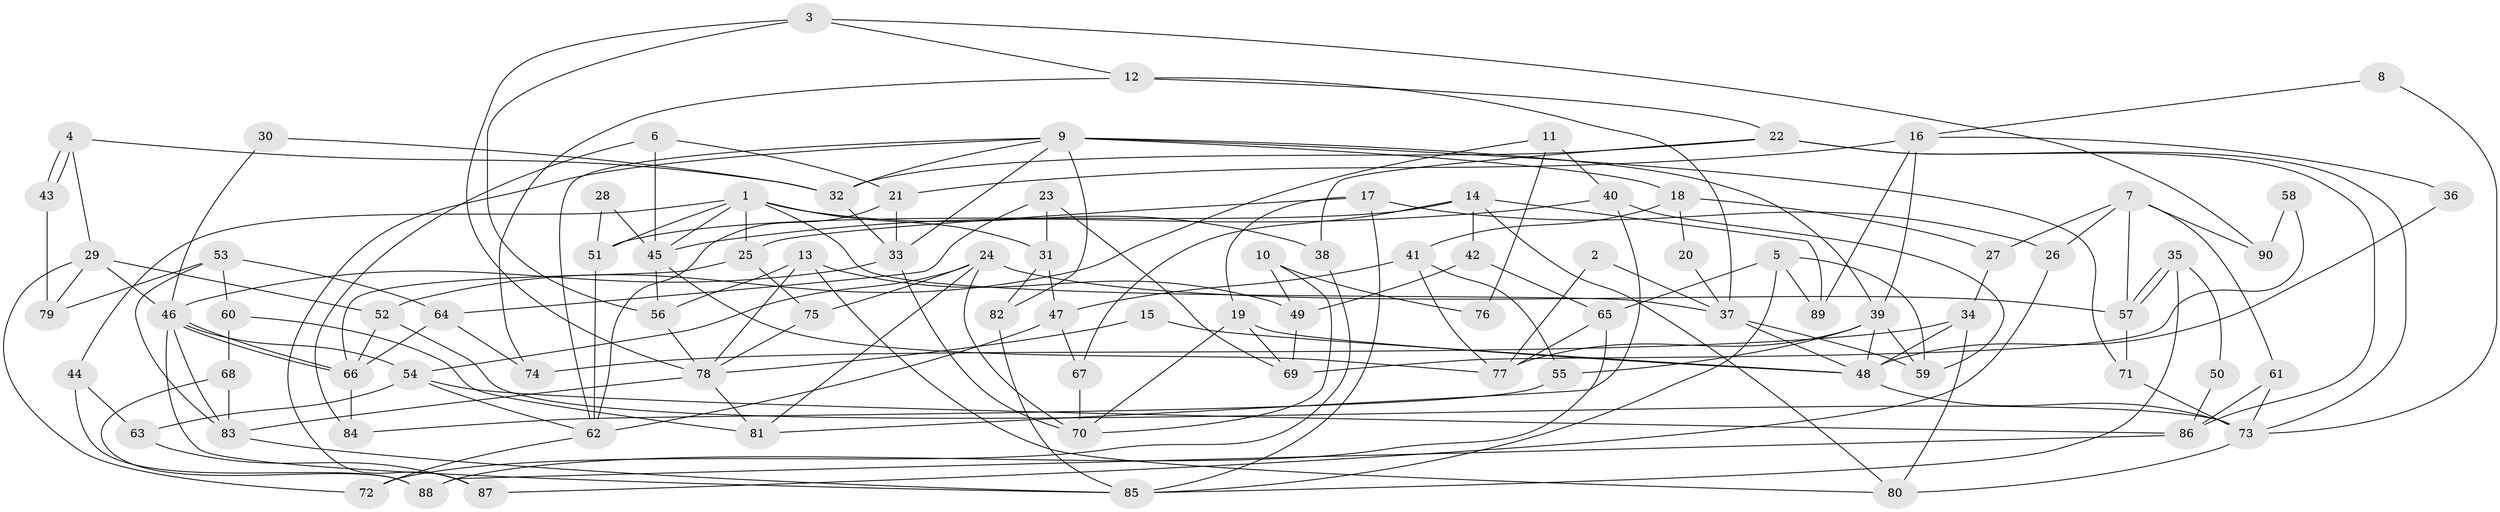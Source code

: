 // coarse degree distribution, {9: 0.03389830508474576, 6: 0.0847457627118644, 8: 0.05084745762711865, 3: 0.1864406779661017, 4: 0.2033898305084746, 2: 0.11864406779661017, 10: 0.03389830508474576, 5: 0.1694915254237288, 7: 0.11864406779661017}
// Generated by graph-tools (version 1.1) at 2025/23/03/03/25 07:23:56]
// undirected, 90 vertices, 180 edges
graph export_dot {
graph [start="1"]
  node [color=gray90,style=filled];
  1;
  2;
  3;
  4;
  5;
  6;
  7;
  8;
  9;
  10;
  11;
  12;
  13;
  14;
  15;
  16;
  17;
  18;
  19;
  20;
  21;
  22;
  23;
  24;
  25;
  26;
  27;
  28;
  29;
  30;
  31;
  32;
  33;
  34;
  35;
  36;
  37;
  38;
  39;
  40;
  41;
  42;
  43;
  44;
  45;
  46;
  47;
  48;
  49;
  50;
  51;
  52;
  53;
  54;
  55;
  56;
  57;
  58;
  59;
  60;
  61;
  62;
  63;
  64;
  65;
  66;
  67;
  68;
  69;
  70;
  71;
  72;
  73;
  74;
  75;
  76;
  77;
  78;
  79;
  80;
  81;
  82;
  83;
  84;
  85;
  86;
  87;
  88;
  89;
  90;
  1 -- 45;
  1 -- 37;
  1 -- 25;
  1 -- 31;
  1 -- 38;
  1 -- 44;
  1 -- 51;
  2 -- 77;
  2 -- 37;
  3 -- 12;
  3 -- 56;
  3 -- 78;
  3 -- 90;
  4 -- 43;
  4 -- 43;
  4 -- 32;
  4 -- 29;
  5 -- 85;
  5 -- 59;
  5 -- 65;
  5 -- 89;
  6 -- 84;
  6 -- 45;
  6 -- 21;
  7 -- 57;
  7 -- 61;
  7 -- 26;
  7 -- 27;
  7 -- 90;
  8 -- 73;
  8 -- 16;
  9 -- 33;
  9 -- 39;
  9 -- 18;
  9 -- 32;
  9 -- 62;
  9 -- 71;
  9 -- 82;
  9 -- 87;
  10 -- 70;
  10 -- 49;
  10 -- 76;
  11 -- 52;
  11 -- 40;
  11 -- 76;
  12 -- 22;
  12 -- 37;
  12 -- 74;
  13 -- 78;
  13 -- 49;
  13 -- 56;
  13 -- 80;
  14 -- 51;
  14 -- 80;
  14 -- 42;
  14 -- 67;
  14 -- 89;
  15 -- 48;
  15 -- 78;
  16 -- 89;
  16 -- 21;
  16 -- 36;
  16 -- 39;
  17 -- 25;
  17 -- 85;
  17 -- 19;
  17 -- 26;
  18 -- 27;
  18 -- 20;
  18 -- 41;
  19 -- 70;
  19 -- 48;
  19 -- 69;
  20 -- 37;
  21 -- 33;
  21 -- 62;
  22 -- 38;
  22 -- 86;
  22 -- 32;
  22 -- 73;
  23 -- 31;
  23 -- 64;
  23 -- 69;
  24 -- 57;
  24 -- 70;
  24 -- 54;
  24 -- 75;
  24 -- 81;
  25 -- 75;
  25 -- 66;
  26 -- 87;
  27 -- 34;
  28 -- 51;
  28 -- 45;
  29 -- 46;
  29 -- 52;
  29 -- 72;
  29 -- 79;
  30 -- 32;
  30 -- 46;
  31 -- 82;
  31 -- 47;
  32 -- 33;
  33 -- 46;
  33 -- 70;
  34 -- 48;
  34 -- 80;
  34 -- 74;
  35 -- 85;
  35 -- 57;
  35 -- 57;
  35 -- 50;
  36 -- 48;
  37 -- 59;
  37 -- 48;
  38 -- 72;
  39 -- 48;
  39 -- 55;
  39 -- 59;
  39 -- 77;
  40 -- 81;
  40 -- 45;
  40 -- 59;
  41 -- 47;
  41 -- 55;
  41 -- 77;
  42 -- 65;
  42 -- 49;
  43 -- 79;
  44 -- 63;
  44 -- 88;
  45 -- 56;
  45 -- 77;
  46 -- 66;
  46 -- 66;
  46 -- 54;
  46 -- 83;
  46 -- 85;
  47 -- 62;
  47 -- 67;
  48 -- 73;
  49 -- 69;
  50 -- 86;
  51 -- 62;
  52 -- 66;
  52 -- 73;
  53 -- 83;
  53 -- 64;
  53 -- 60;
  53 -- 79;
  54 -- 62;
  54 -- 63;
  54 -- 86;
  55 -- 84;
  56 -- 78;
  57 -- 71;
  58 -- 69;
  58 -- 90;
  60 -- 68;
  60 -- 81;
  61 -- 86;
  61 -- 73;
  62 -- 72;
  63 -- 87;
  64 -- 66;
  64 -- 74;
  65 -- 77;
  65 -- 88;
  66 -- 84;
  67 -- 70;
  68 -- 83;
  68 -- 88;
  71 -- 73;
  73 -- 80;
  75 -- 78;
  78 -- 81;
  78 -- 83;
  82 -- 85;
  83 -- 85;
  86 -- 88;
}
